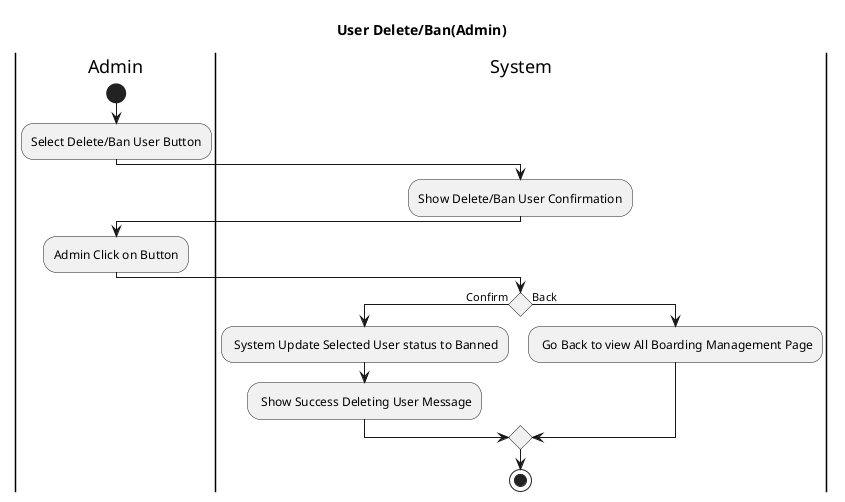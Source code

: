 @startuml
title User Delete/Ban(Admin)
|Admin|
start 
    :Select Delete/Ban User Button;
|System|
    :Show Delete/Ban User Confirmation;
|Admin|
    :Admin Click on Button;
    |System|
If () then (Confirm)
    : System Update Selected User status to Banned;
    : Show Success Deleting User Message;
else (Back)
    : Go Back to view All Boarding Management Page;  
endif
stop
@enduml